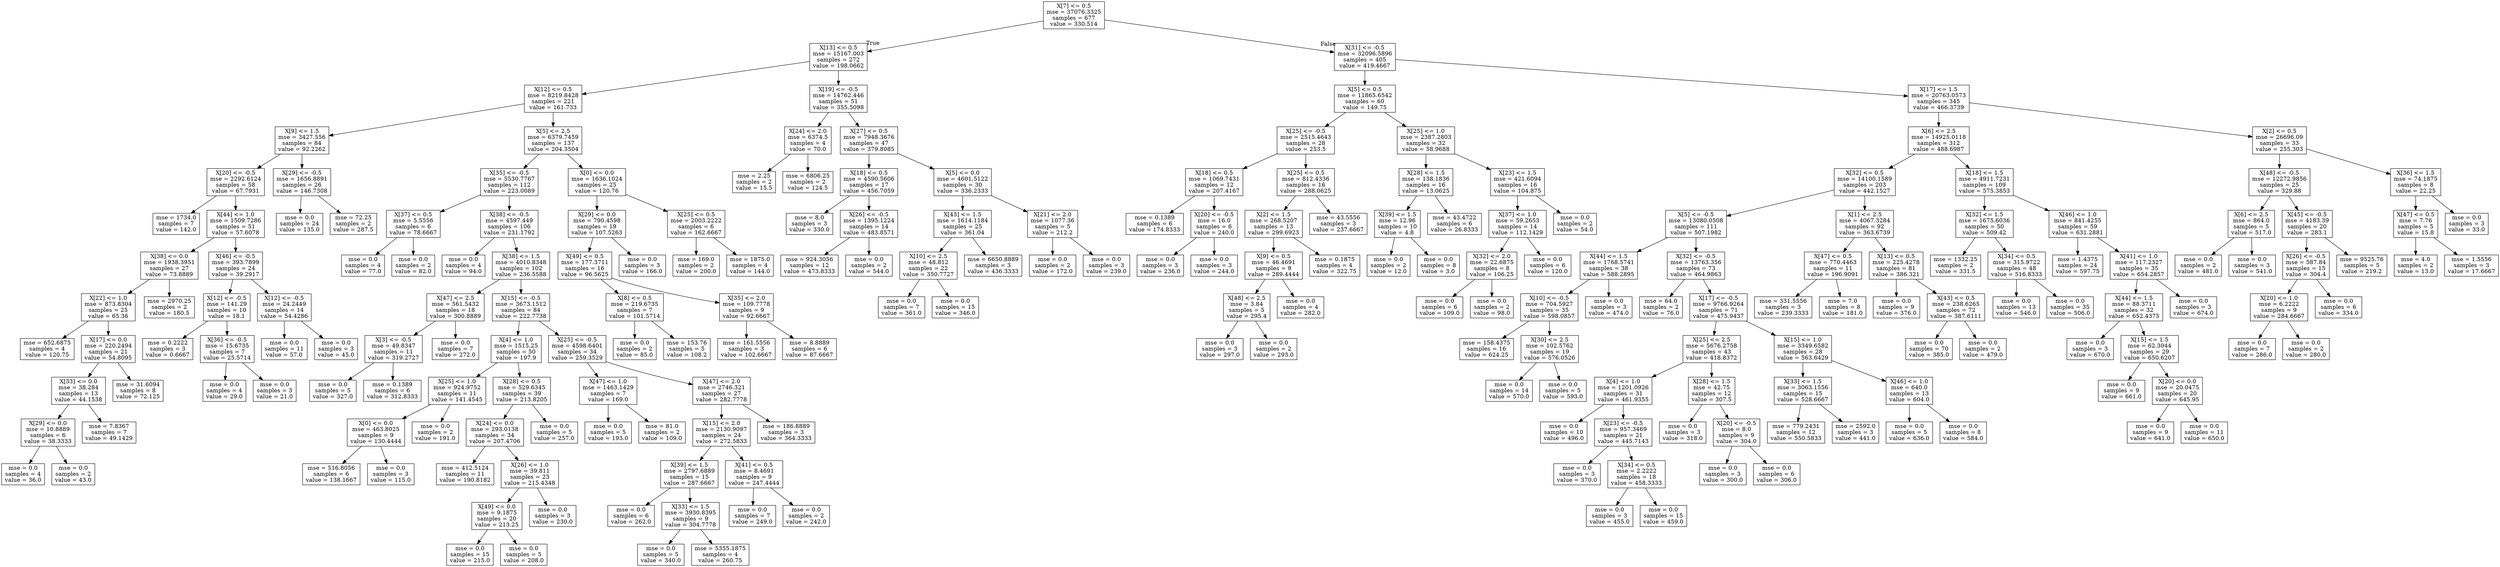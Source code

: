 digraph Tree {
node [shape=box] ;
0 [label="X[7] <= 0.5\nmse = 37076.3325\nsamples = 677\nvalue = 330.514"] ;
1 [label="X[13] <= 0.5\nmse = 15167.003\nsamples = 272\nvalue = 198.0662"] ;
0 -> 1 [labeldistance=2.5, labelangle=45, headlabel="True"] ;
2 [label="X[12] <= 0.5\nmse = 8219.8428\nsamples = 221\nvalue = 161.733"] ;
1 -> 2 ;
3 [label="X[9] <= 1.5\nmse = 3427.556\nsamples = 84\nvalue = 92.2262"] ;
2 -> 3 ;
4 [label="X[20] <= -0.5\nmse = 2292.6124\nsamples = 58\nvalue = 67.7931"] ;
3 -> 4 ;
5 [label="mse = 1734.0\nsamples = 7\nvalue = 142.0"] ;
4 -> 5 ;
6 [label="X[44] <= 1.0\nmse = 1509.7286\nsamples = 51\nvalue = 57.6078"] ;
4 -> 6 ;
7 [label="X[38] <= 0.0\nmse = 1938.3951\nsamples = 27\nvalue = 73.8889"] ;
6 -> 7 ;
8 [label="X[22] <= 1.0\nmse = 873.8304\nsamples = 25\nvalue = 65.36"] ;
7 -> 8 ;
9 [label="mse = 652.6875\nsamples = 4\nvalue = 120.75"] ;
8 -> 9 ;
10 [label="X[17] <= 0.0\nmse = 220.2494\nsamples = 21\nvalue = 54.8095"] ;
8 -> 10 ;
11 [label="X[33] <= 0.0\nmse = 38.284\nsamples = 13\nvalue = 44.1538"] ;
10 -> 11 ;
12 [label="X[29] <= 0.0\nmse = 10.8889\nsamples = 6\nvalue = 38.3333"] ;
11 -> 12 ;
13 [label="mse = 0.0\nsamples = 4\nvalue = 36.0"] ;
12 -> 13 ;
14 [label="mse = 0.0\nsamples = 2\nvalue = 43.0"] ;
12 -> 14 ;
15 [label="mse = 7.8367\nsamples = 7\nvalue = 49.1429"] ;
11 -> 15 ;
16 [label="mse = 31.6094\nsamples = 8\nvalue = 72.125"] ;
10 -> 16 ;
17 [label="mse = 2970.25\nsamples = 2\nvalue = 180.5"] ;
7 -> 17 ;
18 [label="X[46] <= -0.5\nmse = 393.7899\nsamples = 24\nvalue = 39.2917"] ;
6 -> 18 ;
19 [label="X[12] <= -0.5\nmse = 141.29\nsamples = 10\nvalue = 18.1"] ;
18 -> 19 ;
20 [label="mse = 0.2222\nsamples = 3\nvalue = 0.6667"] ;
19 -> 20 ;
21 [label="X[36] <= -0.5\nmse = 15.6735\nsamples = 7\nvalue = 25.5714"] ;
19 -> 21 ;
22 [label="mse = 0.0\nsamples = 4\nvalue = 29.0"] ;
21 -> 22 ;
23 [label="mse = 0.0\nsamples = 3\nvalue = 21.0"] ;
21 -> 23 ;
24 [label="X[12] <= -0.5\nmse = 24.2449\nsamples = 14\nvalue = 54.4286"] ;
18 -> 24 ;
25 [label="mse = 0.0\nsamples = 11\nvalue = 57.0"] ;
24 -> 25 ;
26 [label="mse = 0.0\nsamples = 3\nvalue = 45.0"] ;
24 -> 26 ;
27 [label="X[29] <= -0.5\nmse = 1656.8891\nsamples = 26\nvalue = 146.7308"] ;
3 -> 27 ;
28 [label="mse = 0.0\nsamples = 24\nvalue = 135.0"] ;
27 -> 28 ;
29 [label="mse = 72.25\nsamples = 2\nvalue = 287.5"] ;
27 -> 29 ;
30 [label="X[5] <= 2.5\nmse = 6379.7459\nsamples = 137\nvalue = 204.3504"] ;
2 -> 30 ;
31 [label="X[35] <= -0.5\nmse = 5530.7767\nsamples = 112\nvalue = 223.0089"] ;
30 -> 31 ;
32 [label="X[37] <= 0.5\nmse = 5.5556\nsamples = 6\nvalue = 78.6667"] ;
31 -> 32 ;
33 [label="mse = 0.0\nsamples = 4\nvalue = 77.0"] ;
32 -> 33 ;
34 [label="mse = 0.0\nsamples = 2\nvalue = 82.0"] ;
32 -> 34 ;
35 [label="X[38] <= -0.5\nmse = 4597.449\nsamples = 106\nvalue = 231.1792"] ;
31 -> 35 ;
36 [label="mse = 0.0\nsamples = 4\nvalue = 94.0"] ;
35 -> 36 ;
37 [label="X[38] <= 1.5\nmse = 4010.8348\nsamples = 102\nvalue = 236.5588"] ;
35 -> 37 ;
38 [label="X[47] <= 2.5\nmse = 561.5432\nsamples = 18\nvalue = 300.8889"] ;
37 -> 38 ;
39 [label="X[3] <= -0.5\nmse = 49.8347\nsamples = 11\nvalue = 319.2727"] ;
38 -> 39 ;
40 [label="mse = 0.0\nsamples = 5\nvalue = 327.0"] ;
39 -> 40 ;
41 [label="mse = 0.1389\nsamples = 6\nvalue = 312.8333"] ;
39 -> 41 ;
42 [label="mse = 0.0\nsamples = 7\nvalue = 272.0"] ;
38 -> 42 ;
43 [label="X[15] <= -0.5\nmse = 3673.1512\nsamples = 84\nvalue = 222.7738"] ;
37 -> 43 ;
44 [label="X[4] <= 1.0\nmse = 1515.25\nsamples = 50\nvalue = 197.9"] ;
43 -> 44 ;
45 [label="X[25] <= 1.0\nmse = 924.9752\nsamples = 11\nvalue = 141.4545"] ;
44 -> 45 ;
46 [label="X[0] <= 0.0\nmse = 463.8025\nsamples = 9\nvalue = 130.4444"] ;
45 -> 46 ;
47 [label="mse = 516.8056\nsamples = 6\nvalue = 138.1667"] ;
46 -> 47 ;
48 [label="mse = 0.0\nsamples = 3\nvalue = 115.0"] ;
46 -> 48 ;
49 [label="mse = 0.0\nsamples = 2\nvalue = 191.0"] ;
45 -> 49 ;
50 [label="X[28] <= 0.5\nmse = 529.6345\nsamples = 39\nvalue = 213.8205"] ;
44 -> 50 ;
51 [label="X[24] <= 0.0\nmse = 293.0138\nsamples = 34\nvalue = 207.4706"] ;
50 -> 51 ;
52 [label="mse = 412.5124\nsamples = 11\nvalue = 190.8182"] ;
51 -> 52 ;
53 [label="X[26] <= 1.0\nmse = 39.811\nsamples = 23\nvalue = 215.4348"] ;
51 -> 53 ;
54 [label="X[49] <= 0.0\nmse = 9.1875\nsamples = 20\nvalue = 213.25"] ;
53 -> 54 ;
55 [label="mse = 0.0\nsamples = 15\nvalue = 215.0"] ;
54 -> 55 ;
56 [label="mse = 0.0\nsamples = 5\nvalue = 208.0"] ;
54 -> 56 ;
57 [label="mse = 0.0\nsamples = 3\nvalue = 230.0"] ;
53 -> 57 ;
58 [label="mse = 0.0\nsamples = 5\nvalue = 257.0"] ;
50 -> 58 ;
59 [label="X[25] <= -0.5\nmse = 4598.6401\nsamples = 34\nvalue = 259.3529"] ;
43 -> 59 ;
60 [label="X[47] <= 1.0\nmse = 1463.1429\nsamples = 7\nvalue = 169.0"] ;
59 -> 60 ;
61 [label="mse = 0.0\nsamples = 5\nvalue = 193.0"] ;
60 -> 61 ;
62 [label="mse = 81.0\nsamples = 2\nvalue = 109.0"] ;
60 -> 62 ;
63 [label="X[47] <= 2.0\nmse = 2746.321\nsamples = 27\nvalue = 282.7778"] ;
59 -> 63 ;
64 [label="X[15] <= 2.0\nmse = 2130.9097\nsamples = 24\nvalue = 272.5833"] ;
63 -> 64 ;
65 [label="X[39] <= 1.5\nmse = 2797.6889\nsamples = 15\nvalue = 287.6667"] ;
64 -> 65 ;
66 [label="mse = 0.0\nsamples = 6\nvalue = 262.0"] ;
65 -> 66 ;
67 [label="X[33] <= 1.5\nmse = 3930.8395\nsamples = 9\nvalue = 304.7778"] ;
65 -> 67 ;
68 [label="mse = 0.0\nsamples = 5\nvalue = 340.0"] ;
67 -> 68 ;
69 [label="mse = 5355.1875\nsamples = 4\nvalue = 260.75"] ;
67 -> 69 ;
70 [label="X[41] <= 0.5\nmse = 8.4691\nsamples = 9\nvalue = 247.4444"] ;
64 -> 70 ;
71 [label="mse = 0.0\nsamples = 7\nvalue = 249.0"] ;
70 -> 71 ;
72 [label="mse = 0.0\nsamples = 2\nvalue = 242.0"] ;
70 -> 72 ;
73 [label="mse = 186.8889\nsamples = 3\nvalue = 364.3333"] ;
63 -> 73 ;
74 [label="X[0] <= 0.0\nmse = 1636.1024\nsamples = 25\nvalue = 120.76"] ;
30 -> 74 ;
75 [label="X[29] <= 0.0\nmse = 790.4598\nsamples = 19\nvalue = 107.5263"] ;
74 -> 75 ;
76 [label="X[49] <= 0.5\nmse = 177.3711\nsamples = 16\nvalue = 96.5625"] ;
75 -> 76 ;
77 [label="X[8] <= 0.5\nmse = 219.6735\nsamples = 7\nvalue = 101.5714"] ;
76 -> 77 ;
78 [label="mse = 0.0\nsamples = 2\nvalue = 85.0"] ;
77 -> 78 ;
79 [label="mse = 153.76\nsamples = 5\nvalue = 108.2"] ;
77 -> 79 ;
80 [label="X[35] <= 2.0\nmse = 109.7778\nsamples = 9\nvalue = 92.6667"] ;
76 -> 80 ;
81 [label="mse = 161.5556\nsamples = 3\nvalue = 102.6667"] ;
80 -> 81 ;
82 [label="mse = 8.8889\nsamples = 6\nvalue = 87.6667"] ;
80 -> 82 ;
83 [label="mse = 0.0\nsamples = 3\nvalue = 166.0"] ;
75 -> 83 ;
84 [label="X[25] <= 0.5\nmse = 2003.2222\nsamples = 6\nvalue = 162.6667"] ;
74 -> 84 ;
85 [label="mse = 169.0\nsamples = 2\nvalue = 200.0"] ;
84 -> 85 ;
86 [label="mse = 1875.0\nsamples = 4\nvalue = 144.0"] ;
84 -> 86 ;
87 [label="X[19] <= -0.5\nmse = 14762.446\nsamples = 51\nvalue = 355.5098"] ;
1 -> 87 ;
88 [label="X[24] <= 2.0\nmse = 6374.5\nsamples = 4\nvalue = 70.0"] ;
87 -> 88 ;
89 [label="mse = 2.25\nsamples = 2\nvalue = 15.5"] ;
88 -> 89 ;
90 [label="mse = 6806.25\nsamples = 2\nvalue = 124.5"] ;
88 -> 90 ;
91 [label="X[27] <= 0.5\nmse = 7948.3676\nsamples = 47\nvalue = 379.8085"] ;
87 -> 91 ;
92 [label="X[18] <= 0.5\nmse = 4590.5606\nsamples = 17\nvalue = 456.7059"] ;
91 -> 92 ;
93 [label="mse = 8.0\nsamples = 3\nvalue = 330.0"] ;
92 -> 93 ;
94 [label="X[26] <= -0.5\nmse = 1395.1224\nsamples = 14\nvalue = 483.8571"] ;
92 -> 94 ;
95 [label="mse = 924.3056\nsamples = 12\nvalue = 473.8333"] ;
94 -> 95 ;
96 [label="mse = 0.0\nsamples = 2\nvalue = 544.0"] ;
94 -> 96 ;
97 [label="X[5] <= 0.0\nmse = 4601.5122\nsamples = 30\nvalue = 336.2333"] ;
91 -> 97 ;
98 [label="X[43] <= 1.5\nmse = 1614.1184\nsamples = 25\nvalue = 361.04"] ;
97 -> 98 ;
99 [label="X[10] <= 2.5\nmse = 48.812\nsamples = 22\nvalue = 350.7727"] ;
98 -> 99 ;
100 [label="mse = 0.0\nsamples = 7\nvalue = 361.0"] ;
99 -> 100 ;
101 [label="mse = 0.0\nsamples = 15\nvalue = 346.0"] ;
99 -> 101 ;
102 [label="mse = 6650.8889\nsamples = 3\nvalue = 436.3333"] ;
98 -> 102 ;
103 [label="X[21] <= 2.0\nmse = 1077.36\nsamples = 5\nvalue = 212.2"] ;
97 -> 103 ;
104 [label="mse = 0.0\nsamples = 2\nvalue = 172.0"] ;
103 -> 104 ;
105 [label="mse = 0.0\nsamples = 3\nvalue = 239.0"] ;
103 -> 105 ;
106 [label="X[31] <= -0.5\nmse = 32096.5896\nsamples = 405\nvalue = 419.4667"] ;
0 -> 106 [labeldistance=2.5, labelangle=-45, headlabel="False"] ;
107 [label="X[5] <= 0.5\nmse = 11865.6542\nsamples = 60\nvalue = 149.75"] ;
106 -> 107 ;
108 [label="X[25] <= -0.5\nmse = 2515.4643\nsamples = 28\nvalue = 253.5"] ;
107 -> 108 ;
109 [label="X[18] <= 0.5\nmse = 1069.7431\nsamples = 12\nvalue = 207.4167"] ;
108 -> 109 ;
110 [label="mse = 0.1389\nsamples = 6\nvalue = 174.8333"] ;
109 -> 110 ;
111 [label="X[20] <= -0.5\nmse = 16.0\nsamples = 6\nvalue = 240.0"] ;
109 -> 111 ;
112 [label="mse = 0.0\nsamples = 3\nvalue = 236.0"] ;
111 -> 112 ;
113 [label="mse = 0.0\nsamples = 3\nvalue = 244.0"] ;
111 -> 113 ;
114 [label="X[25] <= 0.5\nmse = 812.4336\nsamples = 16\nvalue = 288.0625"] ;
108 -> 114 ;
115 [label="X[2] <= 1.5\nmse = 268.5207\nsamples = 13\nvalue = 299.6923"] ;
114 -> 115 ;
116 [label="X[9] <= 0.5\nmse = 46.4691\nsamples = 9\nvalue = 289.4444"] ;
115 -> 116 ;
117 [label="X[48] <= 2.5\nmse = 3.84\nsamples = 5\nvalue = 295.4"] ;
116 -> 117 ;
118 [label="mse = 0.0\nsamples = 3\nvalue = 297.0"] ;
117 -> 118 ;
119 [label="mse = 0.0\nsamples = 2\nvalue = 293.0"] ;
117 -> 119 ;
120 [label="mse = 0.0\nsamples = 4\nvalue = 282.0"] ;
116 -> 120 ;
121 [label="mse = 0.1875\nsamples = 4\nvalue = 322.75"] ;
115 -> 121 ;
122 [label="mse = 43.5556\nsamples = 3\nvalue = 237.6667"] ;
114 -> 122 ;
123 [label="X[25] <= 1.0\nmse = 2387.2803\nsamples = 32\nvalue = 58.9688"] ;
107 -> 123 ;
124 [label="X[28] <= 1.5\nmse = 138.1836\nsamples = 16\nvalue = 13.0625"] ;
123 -> 124 ;
125 [label="X[39] <= 1.5\nmse = 12.96\nsamples = 10\nvalue = 4.8"] ;
124 -> 125 ;
126 [label="mse = 0.0\nsamples = 2\nvalue = 12.0"] ;
125 -> 126 ;
127 [label="mse = 0.0\nsamples = 8\nvalue = 3.0"] ;
125 -> 127 ;
128 [label="mse = 43.4722\nsamples = 6\nvalue = 26.8333"] ;
124 -> 128 ;
129 [label="X[23] <= 1.5\nmse = 421.6094\nsamples = 16\nvalue = 104.875"] ;
123 -> 129 ;
130 [label="X[37] <= 1.0\nmse = 59.2653\nsamples = 14\nvalue = 112.1429"] ;
129 -> 130 ;
131 [label="X[32] <= 2.0\nmse = 22.6875\nsamples = 8\nvalue = 106.25"] ;
130 -> 131 ;
132 [label="mse = 0.0\nsamples = 6\nvalue = 109.0"] ;
131 -> 132 ;
133 [label="mse = 0.0\nsamples = 2\nvalue = 98.0"] ;
131 -> 133 ;
134 [label="mse = 0.0\nsamples = 6\nvalue = 120.0"] ;
130 -> 134 ;
135 [label="mse = 0.0\nsamples = 2\nvalue = 54.0"] ;
129 -> 135 ;
136 [label="X[17] <= 1.5\nmse = 20763.0573\nsamples = 345\nvalue = 466.3739"] ;
106 -> 136 ;
137 [label="X[6] <= 2.5\nmse = 14925.0118\nsamples = 312\nvalue = 488.6987"] ;
136 -> 137 ;
138 [label="X[32] <= 0.5\nmse = 14100.1589\nsamples = 203\nvalue = 442.1527"] ;
137 -> 138 ;
139 [label="X[5] <= -0.5\nmse = 13080.0508\nsamples = 111\nvalue = 507.1982"] ;
138 -> 139 ;
140 [label="X[44] <= 1.5\nmse = 1768.5741\nsamples = 38\nvalue = 588.2895"] ;
139 -> 140 ;
141 [label="X[10] <= -0.5\nmse = 704.5927\nsamples = 35\nvalue = 598.0857"] ;
140 -> 141 ;
142 [label="mse = 158.4375\nsamples = 16\nvalue = 624.25"] ;
141 -> 142 ;
143 [label="X[30] <= 2.5\nmse = 102.5762\nsamples = 19\nvalue = 576.0526"] ;
141 -> 143 ;
144 [label="mse = 0.0\nsamples = 14\nvalue = 570.0"] ;
143 -> 144 ;
145 [label="mse = 0.0\nsamples = 5\nvalue = 593.0"] ;
143 -> 145 ;
146 [label="mse = 0.0\nsamples = 3\nvalue = 474.0"] ;
140 -> 146 ;
147 [label="X[32] <= -0.5\nmse = 13763.356\nsamples = 73\nvalue = 464.9863"] ;
139 -> 147 ;
148 [label="mse = 64.0\nsamples = 2\nvalue = 76.0"] ;
147 -> 148 ;
149 [label="X[17] <= -0.5\nmse = 9766.9264\nsamples = 71\nvalue = 475.9437"] ;
147 -> 149 ;
150 [label="X[25] <= 2.5\nmse = 5676.2758\nsamples = 43\nvalue = 418.8372"] ;
149 -> 150 ;
151 [label="X[4] <= 1.0\nmse = 1201.0926\nsamples = 31\nvalue = 461.9355"] ;
150 -> 151 ;
152 [label="mse = 0.0\nsamples = 10\nvalue = 496.0"] ;
151 -> 152 ;
153 [label="X[23] <= -0.5\nmse = 957.3469\nsamples = 21\nvalue = 445.7143"] ;
151 -> 153 ;
154 [label="mse = 0.0\nsamples = 3\nvalue = 370.0"] ;
153 -> 154 ;
155 [label="X[34] <= 0.5\nmse = 2.2222\nsamples = 18\nvalue = 458.3333"] ;
153 -> 155 ;
156 [label="mse = 0.0\nsamples = 3\nvalue = 455.0"] ;
155 -> 156 ;
157 [label="mse = 0.0\nsamples = 15\nvalue = 459.0"] ;
155 -> 157 ;
158 [label="X[28] <= 1.5\nmse = 42.75\nsamples = 12\nvalue = 307.5"] ;
150 -> 158 ;
159 [label="mse = 0.0\nsamples = 3\nvalue = 318.0"] ;
158 -> 159 ;
160 [label="X[20] <= -0.5\nmse = 8.0\nsamples = 9\nvalue = 304.0"] ;
158 -> 160 ;
161 [label="mse = 0.0\nsamples = 3\nvalue = 300.0"] ;
160 -> 161 ;
162 [label="mse = 0.0\nsamples = 6\nvalue = 306.0"] ;
160 -> 162 ;
163 [label="X[15] <= 1.0\nmse = 3349.6582\nsamples = 28\nvalue = 563.6429"] ;
149 -> 163 ;
164 [label="X[33] <= 1.5\nmse = 3063.1556\nsamples = 15\nvalue = 528.6667"] ;
163 -> 164 ;
165 [label="mse = 779.2431\nsamples = 12\nvalue = 550.5833"] ;
164 -> 165 ;
166 [label="mse = 2592.0\nsamples = 3\nvalue = 441.0"] ;
164 -> 166 ;
167 [label="X[46] <= 1.0\nmse = 640.0\nsamples = 13\nvalue = 604.0"] ;
163 -> 167 ;
168 [label="mse = 0.0\nsamples = 5\nvalue = 636.0"] ;
167 -> 168 ;
169 [label="mse = 0.0\nsamples = 8\nvalue = 584.0"] ;
167 -> 169 ;
170 [label="X[1] <= 2.5\nmse = 4067.3284\nsamples = 92\nvalue = 363.6739"] ;
138 -> 170 ;
171 [label="X[47] <= 0.5\nmse = 770.4463\nsamples = 11\nvalue = 196.9091"] ;
170 -> 171 ;
172 [label="mse = 331.5556\nsamples = 3\nvalue = 239.3333"] ;
171 -> 172 ;
173 [label="mse = 7.0\nsamples = 8\nvalue = 181.0"] ;
171 -> 173 ;
174 [label="X[13] <= 0.5\nmse = 225.4278\nsamples = 81\nvalue = 386.321"] ;
170 -> 174 ;
175 [label="mse = 0.0\nsamples = 9\nvalue = 376.0"] ;
174 -> 175 ;
176 [label="X[43] <= 0.5\nmse = 238.6265\nsamples = 72\nvalue = 387.6111"] ;
174 -> 176 ;
177 [label="mse = 0.0\nsamples = 70\nvalue = 385.0"] ;
176 -> 177 ;
178 [label="mse = 0.0\nsamples = 2\nvalue = 479.0"] ;
176 -> 178 ;
179 [label="X[18] <= 1.5\nmse = 4911.7231\nsamples = 109\nvalue = 575.3853"] ;
137 -> 179 ;
180 [label="X[32] <= 1.5\nmse = 1675.6036\nsamples = 50\nvalue = 509.42"] ;
179 -> 180 ;
181 [label="mse = 1332.25\nsamples = 2\nvalue = 331.5"] ;
180 -> 181 ;
182 [label="X[34] <= 0.5\nmse = 315.9722\nsamples = 48\nvalue = 516.8333"] ;
180 -> 182 ;
183 [label="mse = 0.0\nsamples = 13\nvalue = 546.0"] ;
182 -> 183 ;
184 [label="mse = 0.0\nsamples = 35\nvalue = 506.0"] ;
182 -> 184 ;
185 [label="X[46] <= 1.0\nmse = 841.4255\nsamples = 59\nvalue = 631.2881"] ;
179 -> 185 ;
186 [label="mse = 1.4375\nsamples = 24\nvalue = 597.75"] ;
185 -> 186 ;
187 [label="X[41] <= 1.0\nmse = 117.2327\nsamples = 35\nvalue = 654.2857"] ;
185 -> 187 ;
188 [label="X[44] <= 1.5\nmse = 88.3711\nsamples = 32\nvalue = 652.4375"] ;
187 -> 188 ;
189 [label="mse = 0.0\nsamples = 3\nvalue = 670.0"] ;
188 -> 189 ;
190 [label="X[15] <= 1.5\nmse = 62.3044\nsamples = 29\nvalue = 650.6207"] ;
188 -> 190 ;
191 [label="mse = 0.0\nsamples = 9\nvalue = 661.0"] ;
190 -> 191 ;
192 [label="X[20] <= 0.0\nmse = 20.0475\nsamples = 20\nvalue = 645.95"] ;
190 -> 192 ;
193 [label="mse = 0.0\nsamples = 9\nvalue = 641.0"] ;
192 -> 193 ;
194 [label="mse = 0.0\nsamples = 11\nvalue = 650.0"] ;
192 -> 194 ;
195 [label="mse = 0.0\nsamples = 3\nvalue = 674.0"] ;
187 -> 195 ;
196 [label="X[2] <= 0.5\nmse = 26696.09\nsamples = 33\nvalue = 255.303"] ;
136 -> 196 ;
197 [label="X[48] <= -0.5\nmse = 12272.9856\nsamples = 25\nvalue = 329.88"] ;
196 -> 197 ;
198 [label="X[6] <= 2.5\nmse = 864.0\nsamples = 5\nvalue = 517.0"] ;
197 -> 198 ;
199 [label="mse = 0.0\nsamples = 2\nvalue = 481.0"] ;
198 -> 199 ;
200 [label="mse = 0.0\nsamples = 3\nvalue = 541.0"] ;
198 -> 200 ;
201 [label="X[45] <= -0.5\nmse = 4183.39\nsamples = 20\nvalue = 283.1"] ;
197 -> 201 ;
202 [label="X[26] <= -0.5\nmse = 587.84\nsamples = 15\nvalue = 304.4"] ;
201 -> 202 ;
203 [label="X[20] <= 1.0\nmse = 6.2222\nsamples = 9\nvalue = 284.6667"] ;
202 -> 203 ;
204 [label="mse = 0.0\nsamples = 7\nvalue = 286.0"] ;
203 -> 204 ;
205 [label="mse = 0.0\nsamples = 2\nvalue = 280.0"] ;
203 -> 205 ;
206 [label="mse = 0.0\nsamples = 6\nvalue = 334.0"] ;
202 -> 206 ;
207 [label="mse = 9525.76\nsamples = 5\nvalue = 219.2"] ;
201 -> 207 ;
208 [label="X[36] <= 1.5\nmse = 74.1875\nsamples = 8\nvalue = 22.25"] ;
196 -> 208 ;
209 [label="X[47] <= 0.5\nmse = 7.76\nsamples = 5\nvalue = 15.8"] ;
208 -> 209 ;
210 [label="mse = 4.0\nsamples = 2\nvalue = 13.0"] ;
209 -> 210 ;
211 [label="mse = 1.5556\nsamples = 3\nvalue = 17.6667"] ;
209 -> 211 ;
212 [label="mse = 0.0\nsamples = 3\nvalue = 33.0"] ;
208 -> 212 ;
}